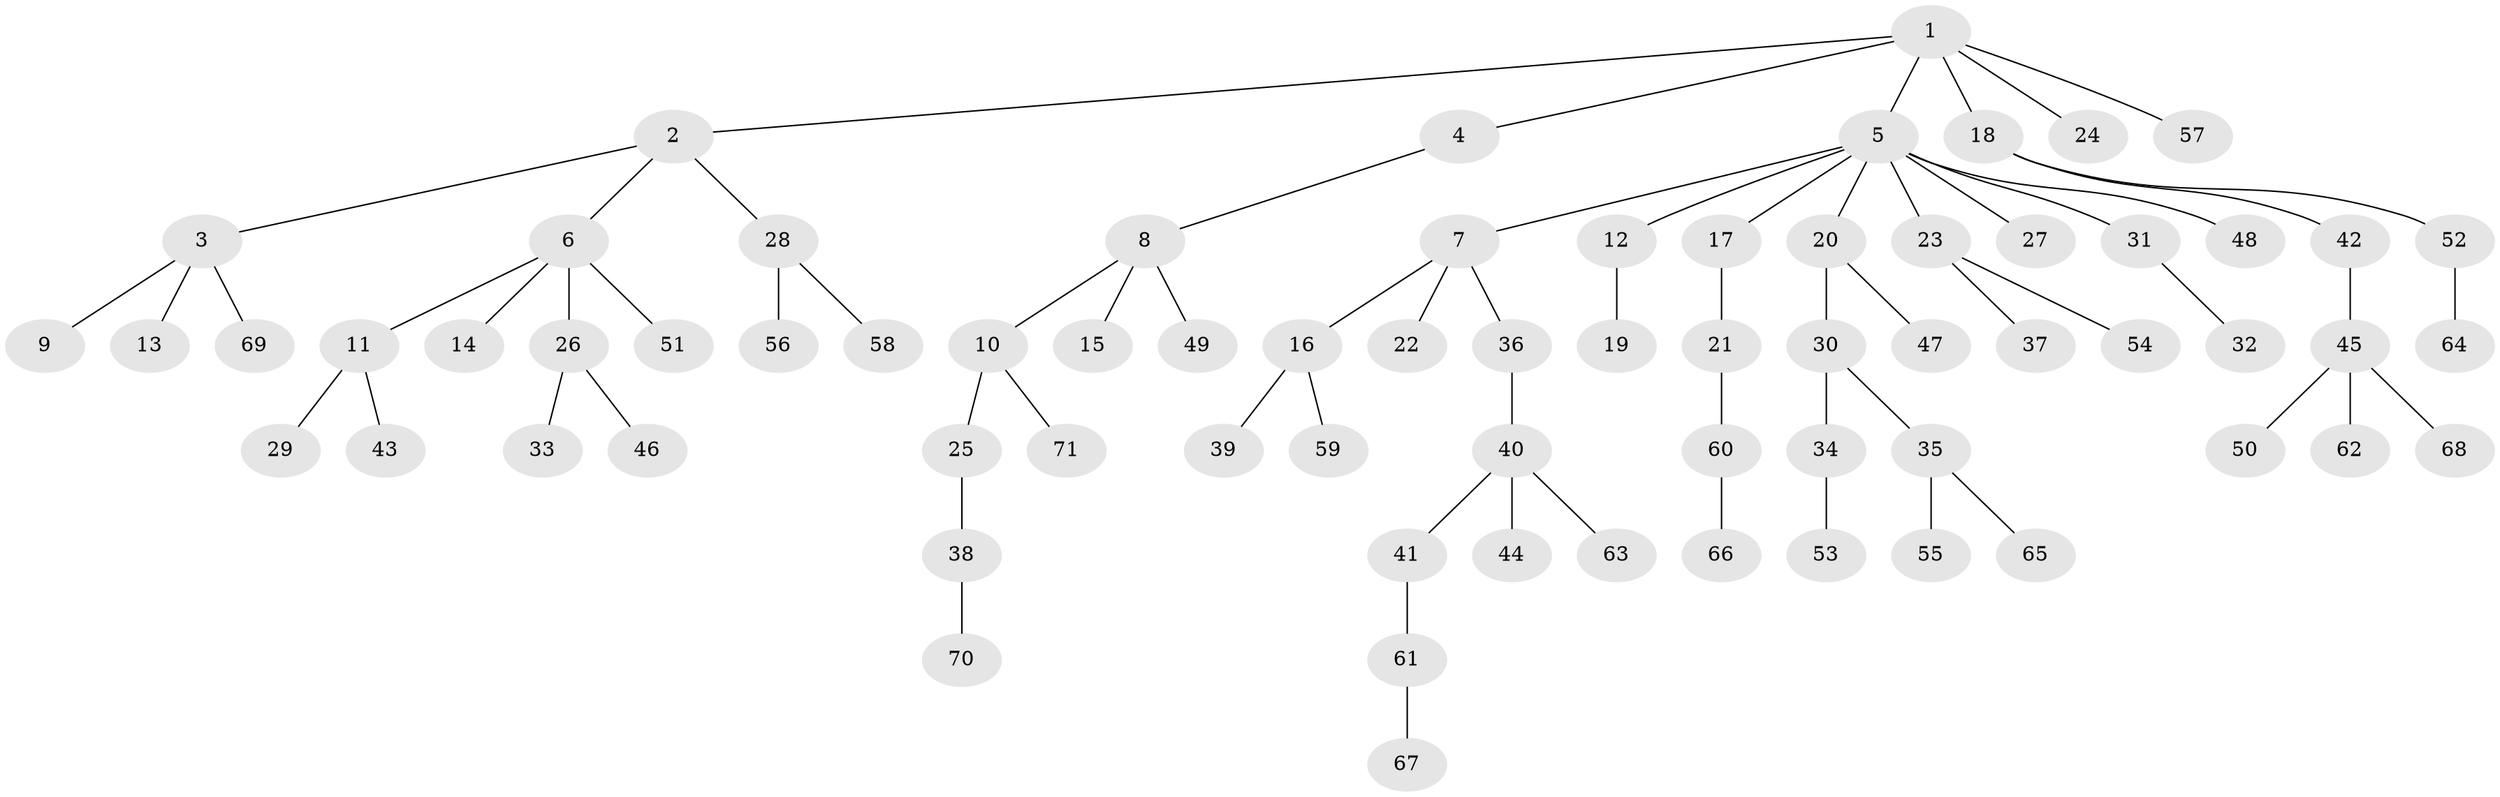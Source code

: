 // Generated by graph-tools (version 1.1) at 2025/26/03/09/25 03:26:26]
// undirected, 71 vertices, 70 edges
graph export_dot {
graph [start="1"]
  node [color=gray90,style=filled];
  1;
  2;
  3;
  4;
  5;
  6;
  7;
  8;
  9;
  10;
  11;
  12;
  13;
  14;
  15;
  16;
  17;
  18;
  19;
  20;
  21;
  22;
  23;
  24;
  25;
  26;
  27;
  28;
  29;
  30;
  31;
  32;
  33;
  34;
  35;
  36;
  37;
  38;
  39;
  40;
  41;
  42;
  43;
  44;
  45;
  46;
  47;
  48;
  49;
  50;
  51;
  52;
  53;
  54;
  55;
  56;
  57;
  58;
  59;
  60;
  61;
  62;
  63;
  64;
  65;
  66;
  67;
  68;
  69;
  70;
  71;
  1 -- 2;
  1 -- 4;
  1 -- 5;
  1 -- 18;
  1 -- 24;
  1 -- 57;
  2 -- 3;
  2 -- 6;
  2 -- 28;
  3 -- 9;
  3 -- 13;
  3 -- 69;
  4 -- 8;
  5 -- 7;
  5 -- 12;
  5 -- 17;
  5 -- 20;
  5 -- 23;
  5 -- 27;
  5 -- 31;
  5 -- 48;
  6 -- 11;
  6 -- 14;
  6 -- 26;
  6 -- 51;
  7 -- 16;
  7 -- 22;
  7 -- 36;
  8 -- 10;
  8 -- 15;
  8 -- 49;
  10 -- 25;
  10 -- 71;
  11 -- 29;
  11 -- 43;
  12 -- 19;
  16 -- 39;
  16 -- 59;
  17 -- 21;
  18 -- 42;
  18 -- 52;
  20 -- 30;
  20 -- 47;
  21 -- 60;
  23 -- 37;
  23 -- 54;
  25 -- 38;
  26 -- 33;
  26 -- 46;
  28 -- 56;
  28 -- 58;
  30 -- 34;
  30 -- 35;
  31 -- 32;
  34 -- 53;
  35 -- 55;
  35 -- 65;
  36 -- 40;
  38 -- 70;
  40 -- 41;
  40 -- 44;
  40 -- 63;
  41 -- 61;
  42 -- 45;
  45 -- 50;
  45 -- 62;
  45 -- 68;
  52 -- 64;
  60 -- 66;
  61 -- 67;
}
